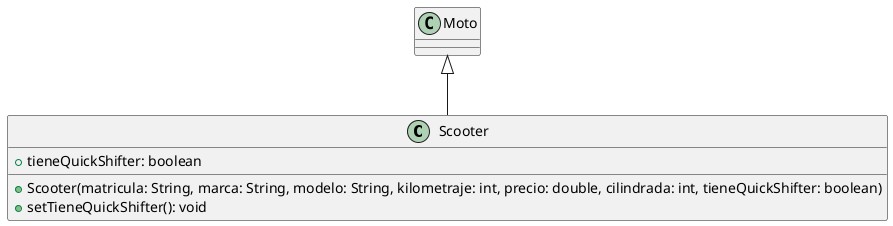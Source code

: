 @startuml
class Scooter extends Moto {
  + tieneQuickShifter: boolean
  + Scooter(matricula: String, marca: String, modelo: String, kilometraje: int, precio: double, cilindrada: int, tieneQuickShifter: boolean)
  + setTieneQuickShifter(): void
}
@enduml
